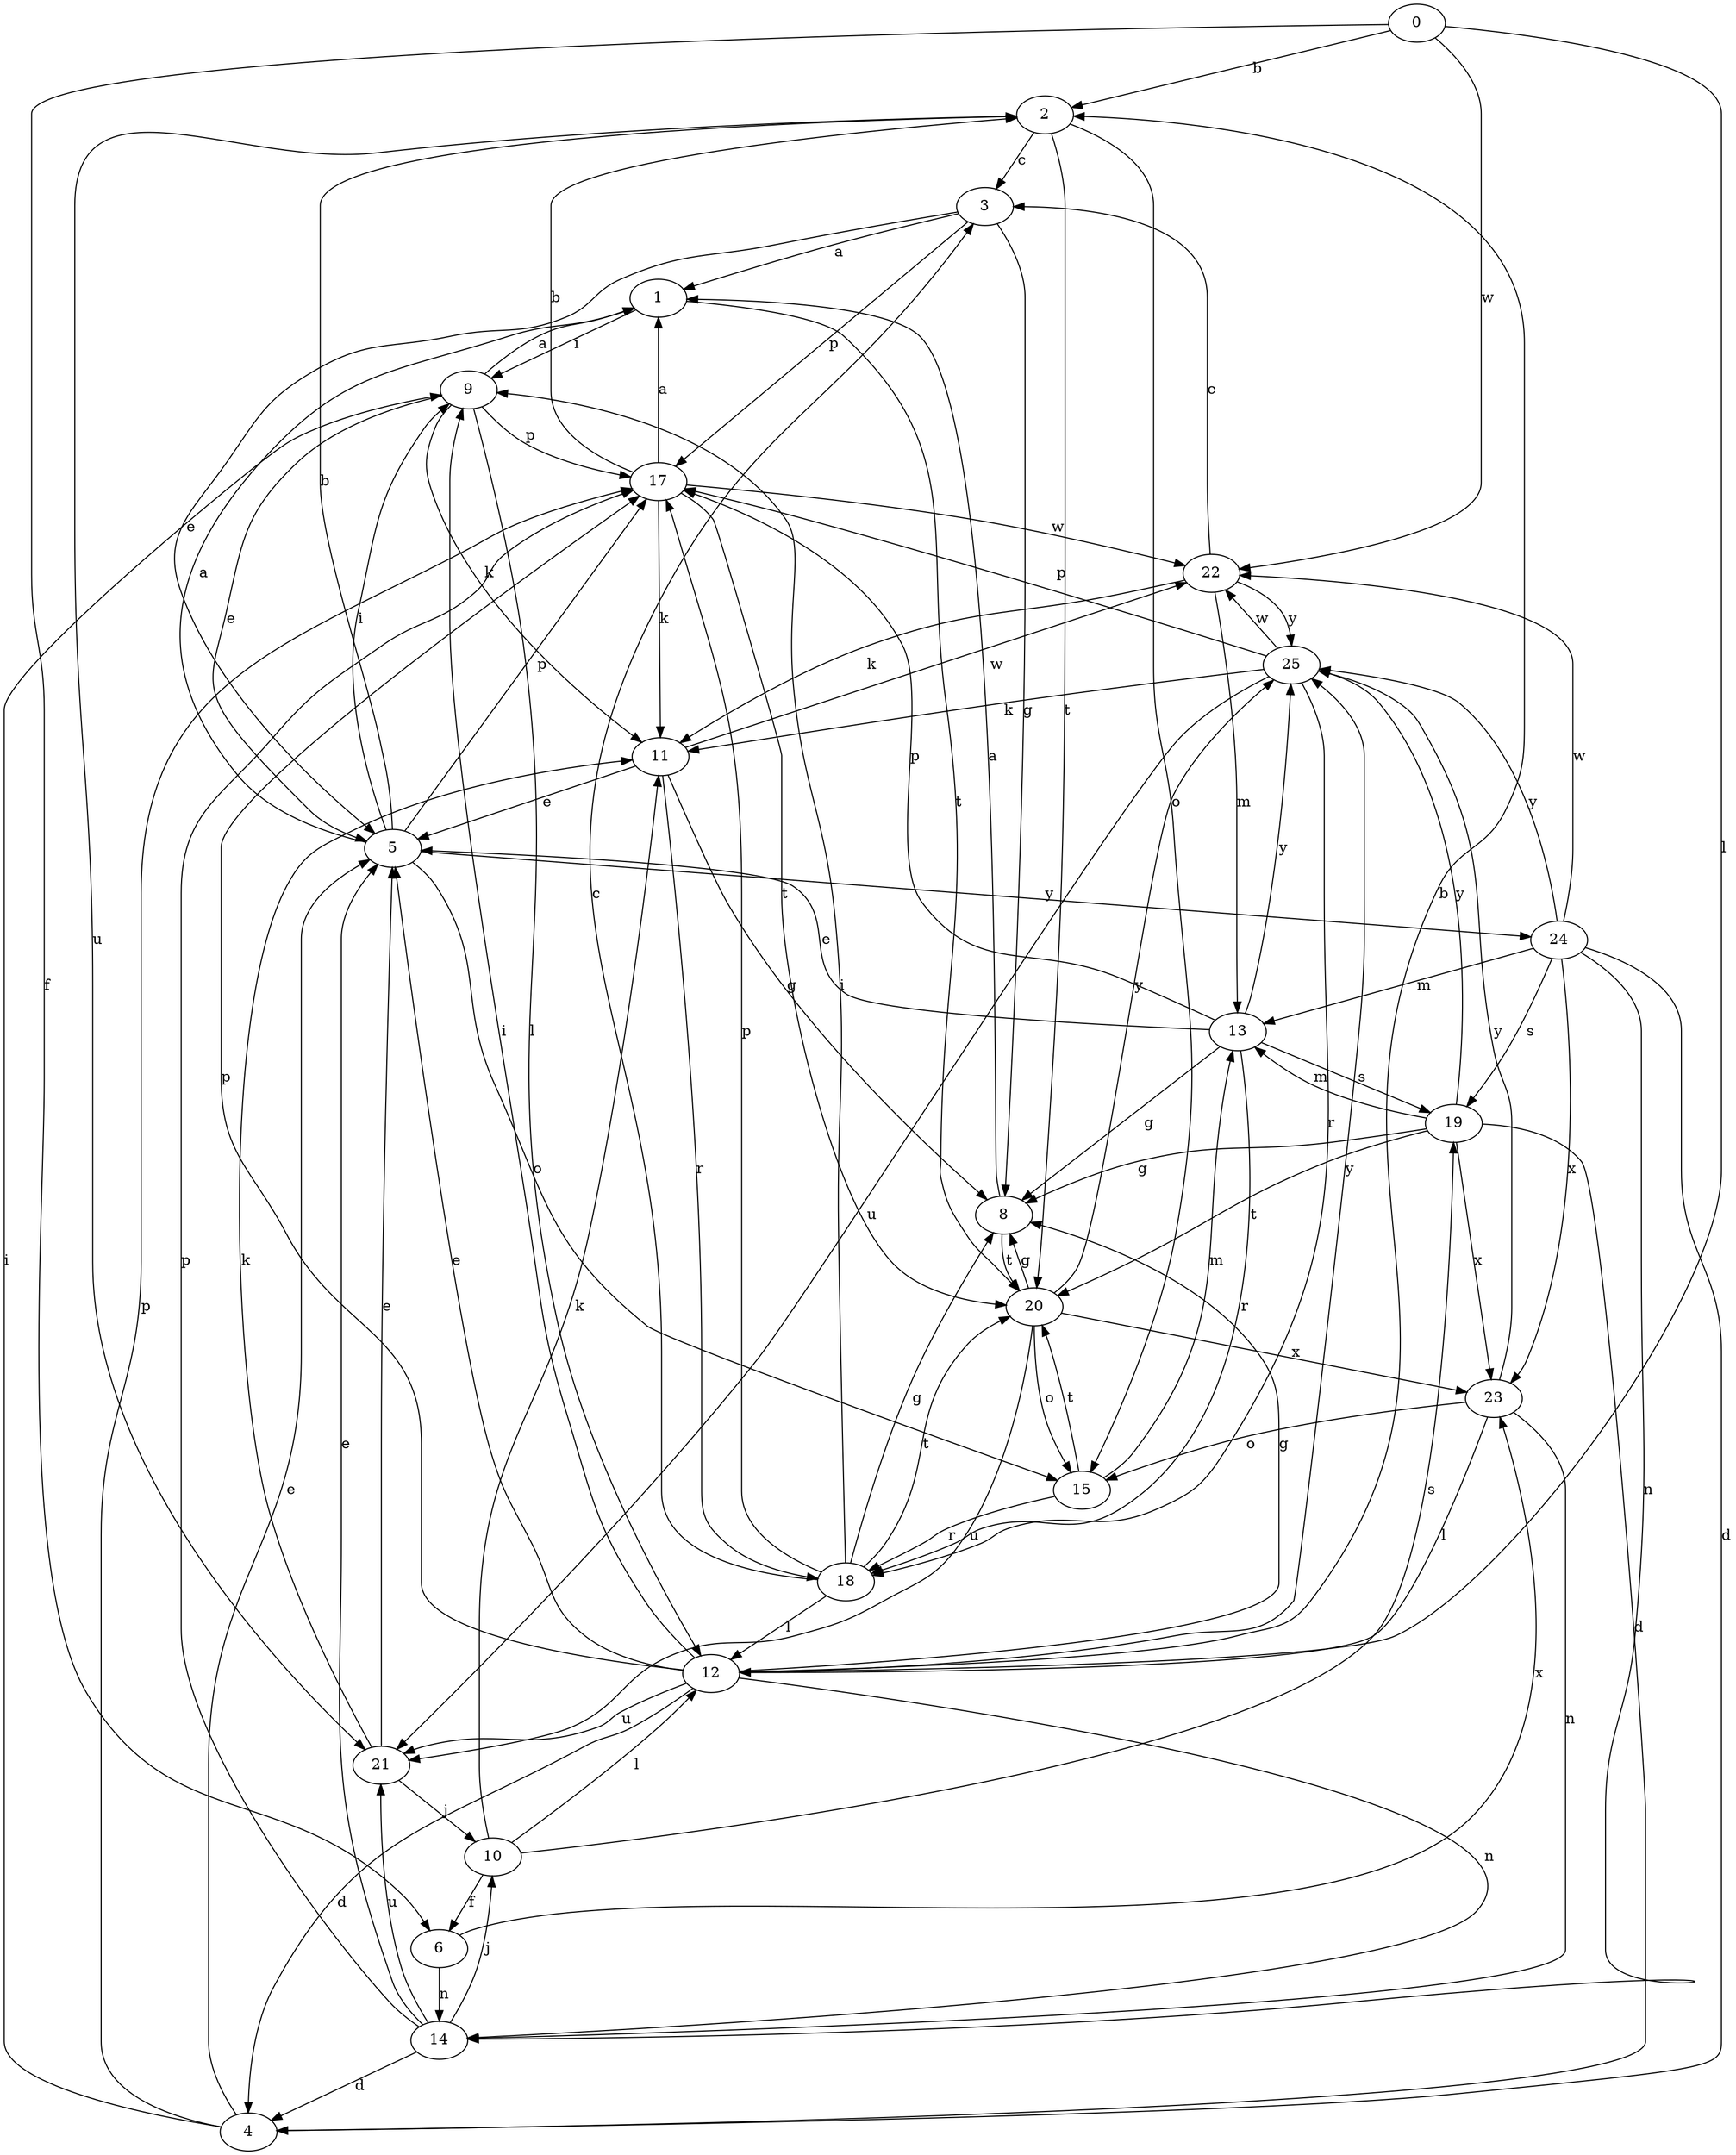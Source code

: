 strict digraph  {
0;
1;
2;
3;
4;
5;
6;
8;
9;
10;
11;
12;
13;
14;
15;
17;
18;
19;
20;
21;
22;
23;
24;
25;
0 -> 2  [label=b];
0 -> 6  [label=f];
0 -> 12  [label=l];
0 -> 22  [label=w];
1 -> 9  [label=i];
1 -> 20  [label=t];
2 -> 3  [label=c];
2 -> 15  [label=o];
2 -> 20  [label=t];
2 -> 21  [label=u];
3 -> 1  [label=a];
3 -> 5  [label=e];
3 -> 8  [label=g];
3 -> 17  [label=p];
4 -> 5  [label=e];
4 -> 9  [label=i];
4 -> 17  [label=p];
5 -> 1  [label=a];
5 -> 2  [label=b];
5 -> 9  [label=i];
5 -> 15  [label=o];
5 -> 17  [label=p];
5 -> 24  [label=y];
6 -> 14  [label=n];
6 -> 23  [label=x];
8 -> 1  [label=a];
8 -> 20  [label=t];
9 -> 1  [label=a];
9 -> 5  [label=e];
9 -> 11  [label=k];
9 -> 12  [label=l];
9 -> 17  [label=p];
10 -> 6  [label=f];
10 -> 11  [label=k];
10 -> 12  [label=l];
10 -> 19  [label=s];
11 -> 5  [label=e];
11 -> 8  [label=g];
11 -> 18  [label=r];
11 -> 22  [label=w];
12 -> 2  [label=b];
12 -> 4  [label=d];
12 -> 5  [label=e];
12 -> 8  [label=g];
12 -> 9  [label=i];
12 -> 14  [label=n];
12 -> 17  [label=p];
12 -> 21  [label=u];
12 -> 25  [label=y];
13 -> 5  [label=e];
13 -> 8  [label=g];
13 -> 17  [label=p];
13 -> 18  [label=r];
13 -> 19  [label=s];
13 -> 25  [label=y];
14 -> 4  [label=d];
14 -> 5  [label=e];
14 -> 10  [label=j];
14 -> 17  [label=p];
14 -> 21  [label=u];
15 -> 13  [label=m];
15 -> 18  [label=r];
15 -> 20  [label=t];
17 -> 1  [label=a];
17 -> 2  [label=b];
17 -> 11  [label=k];
17 -> 20  [label=t];
17 -> 22  [label=w];
18 -> 3  [label=c];
18 -> 8  [label=g];
18 -> 9  [label=i];
18 -> 12  [label=l];
18 -> 17  [label=p];
18 -> 20  [label=t];
19 -> 4  [label=d];
19 -> 8  [label=g];
19 -> 13  [label=m];
19 -> 20  [label=t];
19 -> 23  [label=x];
19 -> 25  [label=y];
20 -> 8  [label=g];
20 -> 15  [label=o];
20 -> 21  [label=u];
20 -> 23  [label=x];
20 -> 25  [label=y];
21 -> 5  [label=e];
21 -> 10  [label=j];
21 -> 11  [label=k];
22 -> 3  [label=c];
22 -> 11  [label=k];
22 -> 13  [label=m];
22 -> 25  [label=y];
23 -> 12  [label=l];
23 -> 14  [label=n];
23 -> 15  [label=o];
23 -> 25  [label=y];
24 -> 4  [label=d];
24 -> 13  [label=m];
24 -> 14  [label=n];
24 -> 19  [label=s];
24 -> 22  [label=w];
24 -> 23  [label=x];
24 -> 25  [label=y];
25 -> 11  [label=k];
25 -> 17  [label=p];
25 -> 18  [label=r];
25 -> 21  [label=u];
25 -> 22  [label=w];
}
